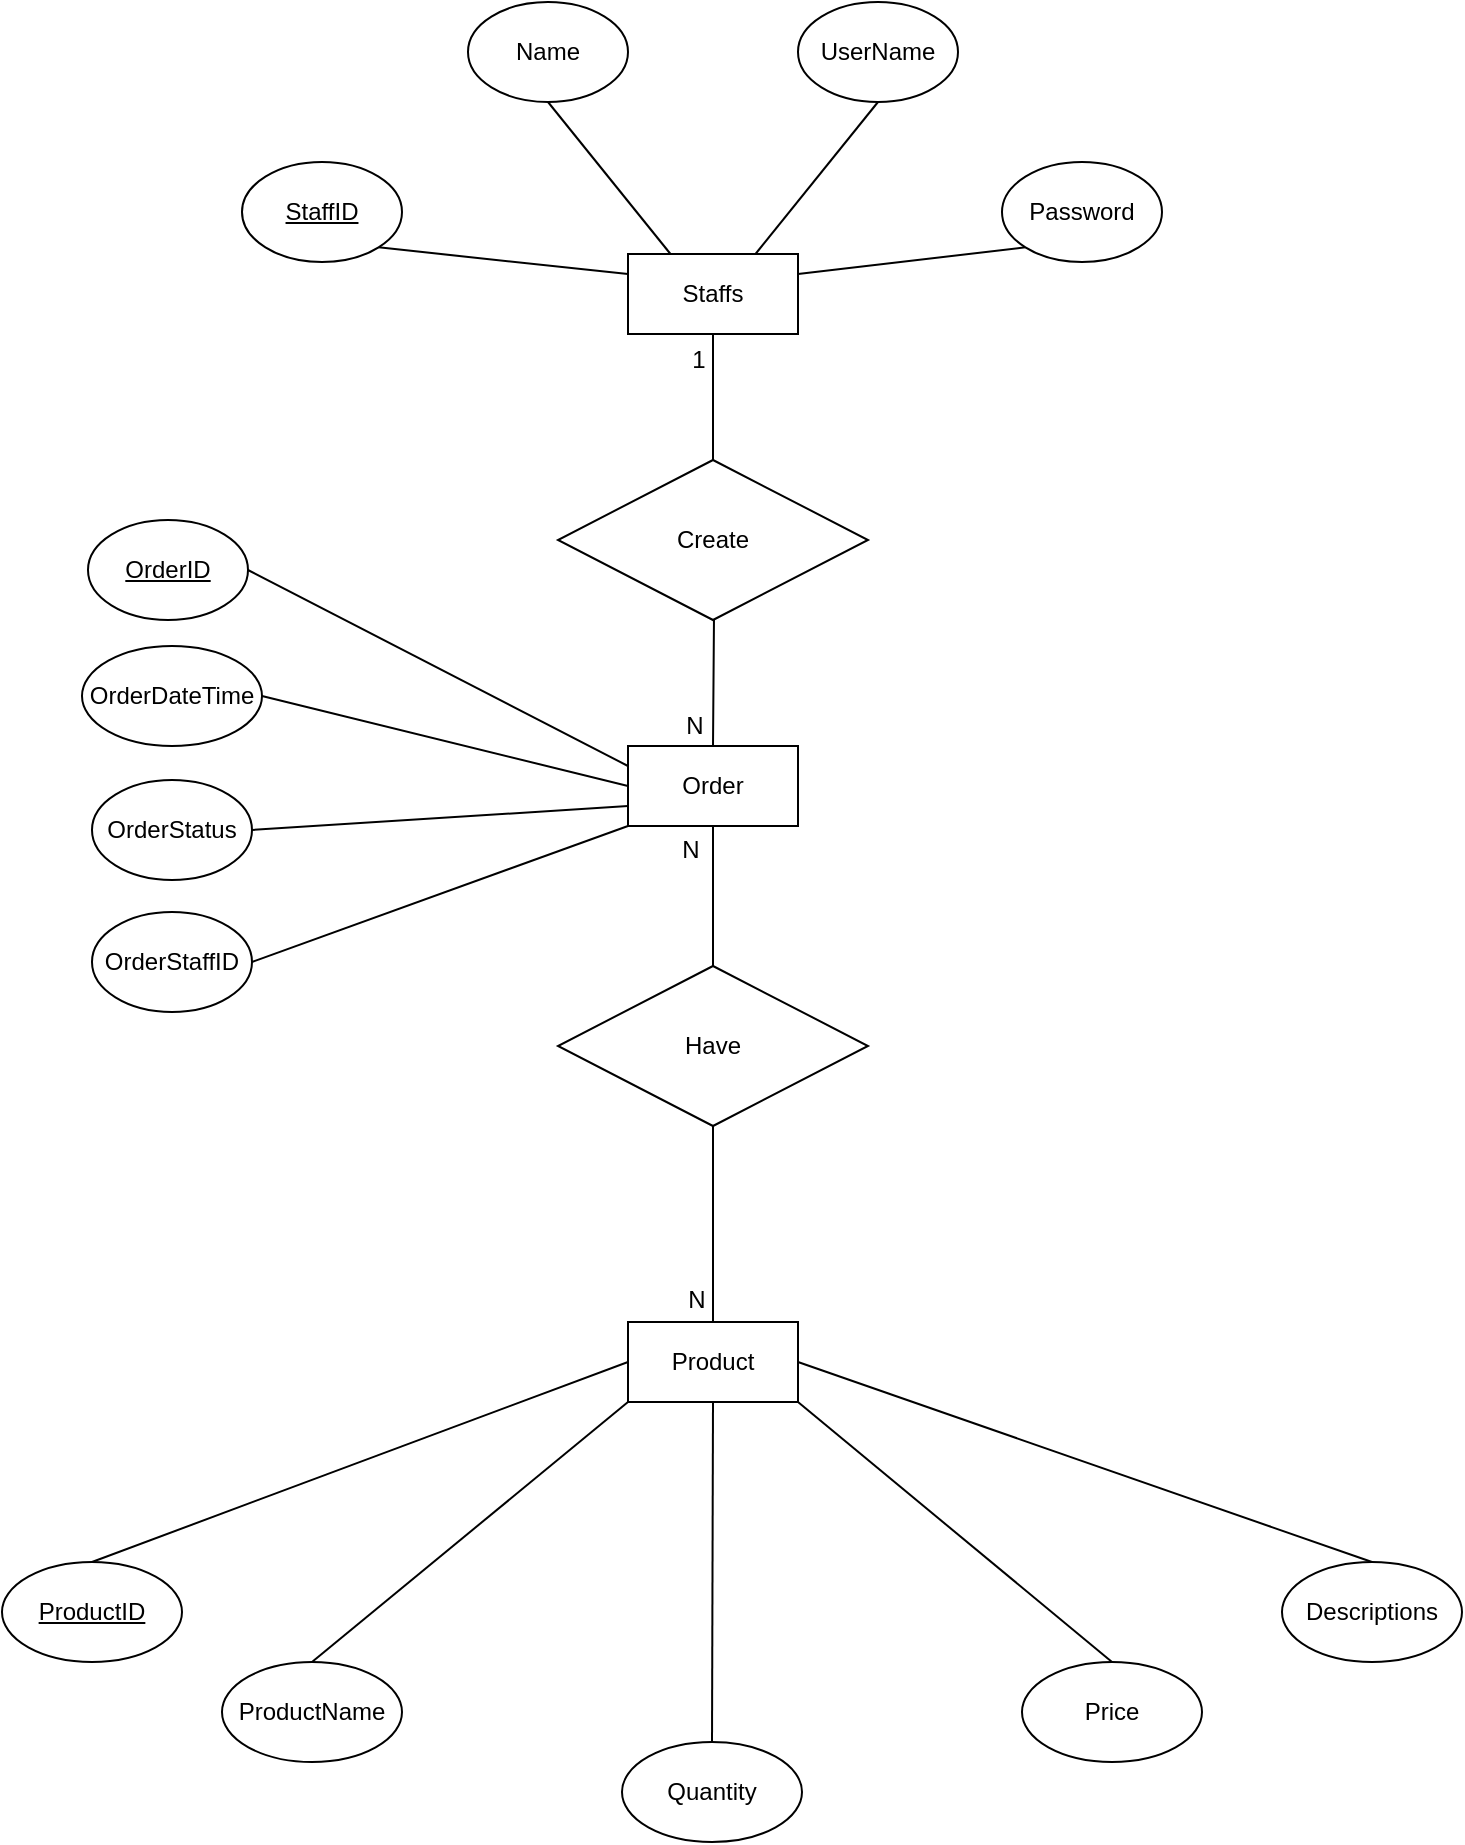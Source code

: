 <mxfile version="21.3.7" type="device" pages="3">
  <diagram id="JgaQstrq-W4Q4-6rH-1l" name="ERDConcept">
    <mxGraphModel dx="1571" dy="1011" grid="1" gridSize="10" guides="1" tooltips="1" connect="1" arrows="1" fold="1" page="1" pageScale="1" pageWidth="827" pageHeight="1169" math="0" shadow="0">
      <root>
        <mxCell id="0" />
        <mxCell id="1" parent="0" />
        <mxCell id="lVdXG0FwxOJUfhPuQGoF-38" style="rounded=0;orthogonalLoop=1;jettySize=auto;html=1;exitX=0;exitY=0.25;exitDx=0;exitDy=0;entryX=1;entryY=1;entryDx=0;entryDy=0;endArrow=none;endFill=0;" parent="1" source="lVdXG0FwxOJUfhPuQGoF-43" target="lVdXG0FwxOJUfhPuQGoF-44" edge="1">
          <mxGeometry relative="1" as="geometry" />
        </mxCell>
        <mxCell id="lVdXG0FwxOJUfhPuQGoF-39" style="rounded=0;orthogonalLoop=1;jettySize=auto;html=1;exitX=0.25;exitY=0;exitDx=0;exitDy=0;entryX=0.5;entryY=1;entryDx=0;entryDy=0;endArrow=none;endFill=0;" parent="1" source="lVdXG0FwxOJUfhPuQGoF-43" target="lVdXG0FwxOJUfhPuQGoF-45" edge="1">
          <mxGeometry relative="1" as="geometry" />
        </mxCell>
        <mxCell id="lVdXG0FwxOJUfhPuQGoF-40" style="rounded=0;orthogonalLoop=1;jettySize=auto;html=1;exitX=0.75;exitY=0;exitDx=0;exitDy=0;entryX=0.5;entryY=1;entryDx=0;entryDy=0;endArrow=none;endFill=0;" parent="1" source="lVdXG0FwxOJUfhPuQGoF-43" target="lVdXG0FwxOJUfhPuQGoF-46" edge="1">
          <mxGeometry relative="1" as="geometry" />
        </mxCell>
        <mxCell id="lVdXG0FwxOJUfhPuQGoF-41" style="rounded=0;orthogonalLoop=1;jettySize=auto;html=1;exitX=1;exitY=0.25;exitDx=0;exitDy=0;entryX=0;entryY=1;entryDx=0;entryDy=0;endArrow=none;endFill=0;" parent="1" source="lVdXG0FwxOJUfhPuQGoF-43" target="lVdXG0FwxOJUfhPuQGoF-47" edge="1">
          <mxGeometry relative="1" as="geometry" />
        </mxCell>
        <mxCell id="lVdXG0FwxOJUfhPuQGoF-42" style="edgeStyle=orthogonalEdgeStyle;rounded=0;orthogonalLoop=1;jettySize=auto;html=1;exitX=0.5;exitY=1;exitDx=0;exitDy=0;entryX=0.5;entryY=0;entryDx=0;entryDy=0;endArrow=none;endFill=0;" parent="1" source="lVdXG0FwxOJUfhPuQGoF-43" target="lVdXG0FwxOJUfhPuQGoF-54" edge="1">
          <mxGeometry relative="1" as="geometry" />
        </mxCell>
        <mxCell id="lVdXG0FwxOJUfhPuQGoF-43" value="Staffs" style="rounded=0;whiteSpace=wrap;html=1;" parent="1" vertex="1">
          <mxGeometry x="393" y="206" width="85" height="40" as="geometry" />
        </mxCell>
        <mxCell id="lVdXG0FwxOJUfhPuQGoF-44" value="&lt;u&gt;StaffID&lt;/u&gt;" style="ellipse;whiteSpace=wrap;html=1;" parent="1" vertex="1">
          <mxGeometry x="200" y="160" width="80" height="50" as="geometry" />
        </mxCell>
        <mxCell id="lVdXG0FwxOJUfhPuQGoF-45" value="Name" style="ellipse;whiteSpace=wrap;html=1;" parent="1" vertex="1">
          <mxGeometry x="313" y="80" width="80" height="50" as="geometry" />
        </mxCell>
        <mxCell id="lVdXG0FwxOJUfhPuQGoF-46" value="UserName" style="ellipse;whiteSpace=wrap;html=1;" parent="1" vertex="1">
          <mxGeometry x="478" y="80" width="80" height="50" as="geometry" />
        </mxCell>
        <mxCell id="lVdXG0FwxOJUfhPuQGoF-47" value="Password" style="ellipse;whiteSpace=wrap;html=1;" parent="1" vertex="1">
          <mxGeometry x="580" y="160" width="80" height="50" as="geometry" />
        </mxCell>
        <mxCell id="lVdXG0FwxOJUfhPuQGoF-48" style="rounded=0;orthogonalLoop=1;jettySize=auto;html=1;exitX=0;exitY=0.25;exitDx=0;exitDy=0;entryX=1;entryY=0.5;entryDx=0;entryDy=0;endArrow=none;endFill=0;" parent="1" source="lVdXG0FwxOJUfhPuQGoF-52" target="lVdXG0FwxOJUfhPuQGoF-57" edge="1">
          <mxGeometry relative="1" as="geometry" />
        </mxCell>
        <mxCell id="lVdXG0FwxOJUfhPuQGoF-49" style="rounded=0;orthogonalLoop=1;jettySize=auto;html=1;exitX=0;exitY=0.5;exitDx=0;exitDy=0;entryX=1;entryY=0.5;entryDx=0;entryDy=0;endArrow=none;endFill=0;" parent="1" source="lVdXG0FwxOJUfhPuQGoF-52" target="lVdXG0FwxOJUfhPuQGoF-58" edge="1">
          <mxGeometry relative="1" as="geometry" />
        </mxCell>
        <mxCell id="lVdXG0FwxOJUfhPuQGoF-50" style="rounded=0;orthogonalLoop=1;jettySize=auto;html=1;exitX=0;exitY=0.75;exitDx=0;exitDy=0;entryX=1;entryY=0.5;entryDx=0;entryDy=0;endArrow=none;endFill=0;" parent="1" source="lVdXG0FwxOJUfhPuQGoF-52" target="lVdXG0FwxOJUfhPuQGoF-59" edge="1">
          <mxGeometry relative="1" as="geometry" />
        </mxCell>
        <mxCell id="lVdXG0FwxOJUfhPuQGoF-51" style="edgeStyle=orthogonalEdgeStyle;rounded=0;orthogonalLoop=1;jettySize=auto;html=1;exitX=0.5;exitY=1;exitDx=0;exitDy=0;entryX=0.5;entryY=0;entryDx=0;entryDy=0;endArrow=none;endFill=0;" parent="1" source="lVdXG0FwxOJUfhPuQGoF-52" target="lVdXG0FwxOJUfhPuQGoF-61" edge="1">
          <mxGeometry relative="1" as="geometry" />
        </mxCell>
        <mxCell id="cdFLnC1GyyJsEEeeLaoK-2" style="rounded=0;orthogonalLoop=1;jettySize=auto;html=1;exitX=0;exitY=1;exitDx=0;exitDy=0;entryX=1;entryY=0.5;entryDx=0;entryDy=0;endArrow=none;endFill=0;" edge="1" parent="1" source="lVdXG0FwxOJUfhPuQGoF-52" target="cdFLnC1GyyJsEEeeLaoK-1">
          <mxGeometry relative="1" as="geometry" />
        </mxCell>
        <mxCell id="lVdXG0FwxOJUfhPuQGoF-52" value="Order" style="rounded=0;whiteSpace=wrap;html=1;" parent="1" vertex="1">
          <mxGeometry x="393" y="452" width="85" height="40" as="geometry" />
        </mxCell>
        <mxCell id="lVdXG0FwxOJUfhPuQGoF-53" style="edgeStyle=orthogonalEdgeStyle;rounded=0;orthogonalLoop=1;jettySize=auto;html=1;exitX=0.5;exitY=1;exitDx=0;exitDy=0;entryX=0.5;entryY=0;entryDx=0;entryDy=0;endArrow=none;endFill=0;" parent="1" target="lVdXG0FwxOJUfhPuQGoF-52" edge="1">
          <mxGeometry relative="1" as="geometry">
            <mxPoint x="435.5" y="321" as="sourcePoint" />
          </mxGeometry>
        </mxCell>
        <mxCell id="lVdXG0FwxOJUfhPuQGoF-54" value="Create" style="rhombus;whiteSpace=wrap;html=1;" parent="1" vertex="1">
          <mxGeometry x="358" y="309" width="155" height="80" as="geometry" />
        </mxCell>
        <mxCell id="lVdXG0FwxOJUfhPuQGoF-55" value="1" style="text;html=1;align=center;verticalAlign=middle;resizable=0;points=[];autosize=1;strokeColor=none;fillColor=none;" parent="1" vertex="1">
          <mxGeometry x="413" y="244" width="30" height="30" as="geometry" />
        </mxCell>
        <mxCell id="lVdXG0FwxOJUfhPuQGoF-56" value="N" style="text;html=1;align=center;verticalAlign=middle;resizable=0;points=[];autosize=1;strokeColor=none;fillColor=none;" parent="1" vertex="1">
          <mxGeometry x="411" y="427" width="30" height="30" as="geometry" />
        </mxCell>
        <mxCell id="lVdXG0FwxOJUfhPuQGoF-57" value="&lt;u&gt;OrderID&lt;/u&gt;" style="ellipse;whiteSpace=wrap;html=1;" parent="1" vertex="1">
          <mxGeometry x="123" y="339" width="80" height="50" as="geometry" />
        </mxCell>
        <mxCell id="lVdXG0FwxOJUfhPuQGoF-58" value="OrderDateTime" style="ellipse;whiteSpace=wrap;html=1;" parent="1" vertex="1">
          <mxGeometry x="120" y="402" width="90" height="50" as="geometry" />
        </mxCell>
        <mxCell id="lVdXG0FwxOJUfhPuQGoF-59" value="OrderStatus" style="ellipse;whiteSpace=wrap;html=1;" parent="1" vertex="1">
          <mxGeometry x="125" y="469" width="80" height="50" as="geometry" />
        </mxCell>
        <mxCell id="lVdXG0FwxOJUfhPuQGoF-60" style="edgeStyle=orthogonalEdgeStyle;rounded=0;orthogonalLoop=1;jettySize=auto;html=1;exitX=0.5;exitY=1;exitDx=0;exitDy=0;entryX=0.5;entryY=0;entryDx=0;entryDy=0;endArrow=none;endFill=0;" parent="1" source="lVdXG0FwxOJUfhPuQGoF-61" target="lVdXG0FwxOJUfhPuQGoF-68" edge="1">
          <mxGeometry relative="1" as="geometry" />
        </mxCell>
        <mxCell id="lVdXG0FwxOJUfhPuQGoF-61" value="Have" style="rhombus;whiteSpace=wrap;html=1;" parent="1" vertex="1">
          <mxGeometry x="358" y="562" width="155" height="80" as="geometry" />
        </mxCell>
        <mxCell id="lVdXG0FwxOJUfhPuQGoF-62" value="N" style="text;html=1;align=center;verticalAlign=middle;resizable=0;points=[];autosize=1;strokeColor=none;fillColor=none;" parent="1" vertex="1">
          <mxGeometry x="409" y="489" width="30" height="30" as="geometry" />
        </mxCell>
        <mxCell id="lVdXG0FwxOJUfhPuQGoF-63" style="rounded=0;orthogonalLoop=1;jettySize=auto;html=1;exitX=0;exitY=0.5;exitDx=0;exitDy=0;entryX=0.5;entryY=0;entryDx=0;entryDy=0;endArrow=none;endFill=0;" parent="1" source="lVdXG0FwxOJUfhPuQGoF-68" target="lVdXG0FwxOJUfhPuQGoF-70" edge="1">
          <mxGeometry relative="1" as="geometry" />
        </mxCell>
        <mxCell id="lVdXG0FwxOJUfhPuQGoF-64" style="rounded=0;orthogonalLoop=1;jettySize=auto;html=1;exitX=0;exitY=1;exitDx=0;exitDy=0;entryX=0.5;entryY=0;entryDx=0;entryDy=0;endArrow=none;endFill=0;" parent="1" source="lVdXG0FwxOJUfhPuQGoF-68" target="lVdXG0FwxOJUfhPuQGoF-71" edge="1">
          <mxGeometry relative="1" as="geometry" />
        </mxCell>
        <mxCell id="lVdXG0FwxOJUfhPuQGoF-65" style="rounded=0;orthogonalLoop=1;jettySize=auto;html=1;exitX=0.5;exitY=1;exitDx=0;exitDy=0;entryX=0.5;entryY=0;entryDx=0;entryDy=0;endArrow=none;endFill=0;" parent="1" source="lVdXG0FwxOJUfhPuQGoF-68" target="lVdXG0FwxOJUfhPuQGoF-72" edge="1">
          <mxGeometry relative="1" as="geometry" />
        </mxCell>
        <mxCell id="lVdXG0FwxOJUfhPuQGoF-66" style="rounded=0;orthogonalLoop=1;jettySize=auto;html=1;exitX=1;exitY=1;exitDx=0;exitDy=0;entryX=0.5;entryY=0;entryDx=0;entryDy=0;endArrow=none;endFill=0;" parent="1" source="lVdXG0FwxOJUfhPuQGoF-68" target="lVdXG0FwxOJUfhPuQGoF-73" edge="1">
          <mxGeometry relative="1" as="geometry" />
        </mxCell>
        <mxCell id="lVdXG0FwxOJUfhPuQGoF-67" style="rounded=0;orthogonalLoop=1;jettySize=auto;html=1;exitX=1;exitY=0.5;exitDx=0;exitDy=0;entryX=0.5;entryY=0;entryDx=0;entryDy=0;endArrow=none;endFill=0;" parent="1" source="lVdXG0FwxOJUfhPuQGoF-68" target="lVdXG0FwxOJUfhPuQGoF-74" edge="1">
          <mxGeometry relative="1" as="geometry" />
        </mxCell>
        <mxCell id="lVdXG0FwxOJUfhPuQGoF-68" value="Product" style="rounded=0;whiteSpace=wrap;html=1;" parent="1" vertex="1">
          <mxGeometry x="393" y="740" width="85" height="40" as="geometry" />
        </mxCell>
        <mxCell id="lVdXG0FwxOJUfhPuQGoF-69" value="N" style="text;html=1;align=center;verticalAlign=middle;resizable=0;points=[];autosize=1;strokeColor=none;fillColor=none;" parent="1" vertex="1">
          <mxGeometry x="412" y="714" width="30" height="30" as="geometry" />
        </mxCell>
        <mxCell id="lVdXG0FwxOJUfhPuQGoF-70" value="&lt;u&gt;ProductID&lt;/u&gt;" style="ellipse;whiteSpace=wrap;html=1;" parent="1" vertex="1">
          <mxGeometry x="80" y="860" width="90" height="50" as="geometry" />
        </mxCell>
        <mxCell id="lVdXG0FwxOJUfhPuQGoF-71" value="ProductName" style="ellipse;whiteSpace=wrap;html=1;" parent="1" vertex="1">
          <mxGeometry x="190" y="910" width="90" height="50" as="geometry" />
        </mxCell>
        <mxCell id="lVdXG0FwxOJUfhPuQGoF-72" value="Quantity" style="ellipse;whiteSpace=wrap;html=1;" parent="1" vertex="1">
          <mxGeometry x="390" y="950" width="90" height="50" as="geometry" />
        </mxCell>
        <mxCell id="lVdXG0FwxOJUfhPuQGoF-73" value="Price" style="ellipse;whiteSpace=wrap;html=1;" parent="1" vertex="1">
          <mxGeometry x="590" y="910" width="90" height="50" as="geometry" />
        </mxCell>
        <mxCell id="lVdXG0FwxOJUfhPuQGoF-74" value="Descriptions" style="ellipse;whiteSpace=wrap;html=1;" parent="1" vertex="1">
          <mxGeometry x="720" y="860" width="90" height="50" as="geometry" />
        </mxCell>
        <mxCell id="cdFLnC1GyyJsEEeeLaoK-1" value="OrderStaffID" style="ellipse;whiteSpace=wrap;html=1;" vertex="1" parent="1">
          <mxGeometry x="125" y="535" width="80" height="50" as="geometry" />
        </mxCell>
      </root>
    </mxGraphModel>
  </diagram>
  <diagram id="tHsa_yea_H3qmS3OMW3T" name="ERDPhysic">
    <mxGraphModel dx="909" dy="585" grid="1" gridSize="10" guides="1" tooltips="1" connect="1" arrows="1" fold="1" page="1" pageScale="1" pageWidth="827" pageHeight="1169" math="0" shadow="0">
      <root>
        <mxCell id="0" />
        <mxCell id="1" parent="0" />
        <mxCell id="Y5KOG4zF_y2cK-0o90-U-4" style="edgeStyle=orthogonalEdgeStyle;rounded=0;orthogonalLoop=1;jettySize=auto;html=1;entryX=0.5;entryY=0;entryDx=0;entryDy=0;endArrow=ERone;endFill=0;startArrow=ERmany;startFill=0;" edge="1" parent="1" source="z49KEpbpCO1K4J73DUjx-14" target="3WglA7aq1ZAWHW3G3djI-27">
          <mxGeometry relative="1" as="geometry" />
        </mxCell>
        <mxCell id="z49KEpbpCO1K4J73DUjx-14" value="Products" style="shape=table;startSize=30;container=1;collapsible=1;childLayout=tableLayout;fixedRows=1;rowLines=0;fontStyle=1;align=center;resizeLast=1;html=1;" vertex="1" parent="1">
          <mxGeometry x="530" y="190" width="180" height="180" as="geometry" />
        </mxCell>
        <mxCell id="z49KEpbpCO1K4J73DUjx-15" value="" style="shape=tableRow;horizontal=0;startSize=0;swimlaneHead=0;swimlaneBody=0;fillColor=none;collapsible=0;dropTarget=0;points=[[0,0.5],[1,0.5]];portConstraint=eastwest;top=0;left=0;right=0;bottom=1;" vertex="1" parent="z49KEpbpCO1K4J73DUjx-14">
          <mxGeometry y="30" width="180" height="30" as="geometry" />
        </mxCell>
        <mxCell id="z49KEpbpCO1K4J73DUjx-16" value="PK" style="shape=partialRectangle;connectable=0;fillColor=none;top=0;left=0;bottom=0;right=0;fontStyle=1;overflow=hidden;whiteSpace=wrap;html=1;" vertex="1" parent="z49KEpbpCO1K4J73DUjx-15">
          <mxGeometry width="30" height="30" as="geometry">
            <mxRectangle width="30" height="30" as="alternateBounds" />
          </mxGeometry>
        </mxCell>
        <mxCell id="z49KEpbpCO1K4J73DUjx-17" value="ProductID&amp;nbsp; &amp;nbsp;int" style="shape=partialRectangle;connectable=0;fillColor=none;top=0;left=0;bottom=0;right=0;align=left;spacingLeft=6;fontStyle=5;overflow=hidden;whiteSpace=wrap;html=1;" vertex="1" parent="z49KEpbpCO1K4J73DUjx-15">
          <mxGeometry x="30" width="150" height="30" as="geometry">
            <mxRectangle width="150" height="30" as="alternateBounds" />
          </mxGeometry>
        </mxCell>
        <mxCell id="z49KEpbpCO1K4J73DUjx-18" value="" style="shape=tableRow;horizontal=0;startSize=0;swimlaneHead=0;swimlaneBody=0;fillColor=none;collapsible=0;dropTarget=0;points=[[0,0.5],[1,0.5]];portConstraint=eastwest;top=0;left=0;right=0;bottom=0;" vertex="1" parent="z49KEpbpCO1K4J73DUjx-14">
          <mxGeometry y="60" width="180" height="30" as="geometry" />
        </mxCell>
        <mxCell id="z49KEpbpCO1K4J73DUjx-19" value="" style="shape=partialRectangle;connectable=0;fillColor=none;top=0;left=0;bottom=0;right=0;editable=1;overflow=hidden;whiteSpace=wrap;html=1;" vertex="1" parent="z49KEpbpCO1K4J73DUjx-18">
          <mxGeometry width="30" height="30" as="geometry">
            <mxRectangle width="30" height="30" as="alternateBounds" />
          </mxGeometry>
        </mxCell>
        <mxCell id="z49KEpbpCO1K4J73DUjx-20" value="ProductName varchar(50)" style="shape=partialRectangle;connectable=0;fillColor=none;top=0;left=0;bottom=0;right=0;align=left;spacingLeft=6;overflow=hidden;whiteSpace=wrap;html=1;" vertex="1" parent="z49KEpbpCO1K4J73DUjx-18">
          <mxGeometry x="30" width="150" height="30" as="geometry">
            <mxRectangle width="150" height="30" as="alternateBounds" />
          </mxGeometry>
        </mxCell>
        <mxCell id="z49KEpbpCO1K4J73DUjx-21" value="" style="shape=tableRow;horizontal=0;startSize=0;swimlaneHead=0;swimlaneBody=0;fillColor=none;collapsible=0;dropTarget=0;points=[[0,0.5],[1,0.5]];portConstraint=eastwest;top=0;left=0;right=0;bottom=0;" vertex="1" parent="z49KEpbpCO1K4J73DUjx-14">
          <mxGeometry y="90" width="180" height="30" as="geometry" />
        </mxCell>
        <mxCell id="z49KEpbpCO1K4J73DUjx-22" value="" style="shape=partialRectangle;connectable=0;fillColor=none;top=0;left=0;bottom=0;right=0;editable=1;overflow=hidden;whiteSpace=wrap;html=1;" vertex="1" parent="z49KEpbpCO1K4J73DUjx-21">
          <mxGeometry width="30" height="30" as="geometry">
            <mxRectangle width="30" height="30" as="alternateBounds" />
          </mxGeometry>
        </mxCell>
        <mxCell id="z49KEpbpCO1K4J73DUjx-23" value="Quantity int" style="shape=partialRectangle;connectable=0;fillColor=none;top=0;left=0;bottom=0;right=0;align=left;spacingLeft=6;overflow=hidden;whiteSpace=wrap;html=1;" vertex="1" parent="z49KEpbpCO1K4J73DUjx-21">
          <mxGeometry x="30" width="150" height="30" as="geometry">
            <mxRectangle width="150" height="30" as="alternateBounds" />
          </mxGeometry>
        </mxCell>
        <mxCell id="z49KEpbpCO1K4J73DUjx-24" value="" style="shape=tableRow;horizontal=0;startSize=0;swimlaneHead=0;swimlaneBody=0;fillColor=none;collapsible=0;dropTarget=0;points=[[0,0.5],[1,0.5]];portConstraint=eastwest;top=0;left=0;right=0;bottom=0;" vertex="1" parent="z49KEpbpCO1K4J73DUjx-14">
          <mxGeometry y="120" width="180" height="30" as="geometry" />
        </mxCell>
        <mxCell id="z49KEpbpCO1K4J73DUjx-25" value="" style="shape=partialRectangle;connectable=0;fillColor=none;top=0;left=0;bottom=0;right=0;editable=1;overflow=hidden;whiteSpace=wrap;html=1;" vertex="1" parent="z49KEpbpCO1K4J73DUjx-24">
          <mxGeometry width="30" height="30" as="geometry">
            <mxRectangle width="30" height="30" as="alternateBounds" />
          </mxGeometry>
        </mxCell>
        <mxCell id="z49KEpbpCO1K4J73DUjx-26" value="Price&amp;nbsp; decimal" style="shape=partialRectangle;connectable=0;fillColor=none;top=0;left=0;bottom=0;right=0;align=left;spacingLeft=6;overflow=hidden;whiteSpace=wrap;html=1;" vertex="1" parent="z49KEpbpCO1K4J73DUjx-24">
          <mxGeometry x="30" width="150" height="30" as="geometry">
            <mxRectangle width="150" height="30" as="alternateBounds" />
          </mxGeometry>
        </mxCell>
        <mxCell id="WW-8x6OgDhNtqKSyROHS-2" value="" style="shape=tableRow;horizontal=0;startSize=0;swimlaneHead=0;swimlaneBody=0;fillColor=none;collapsible=0;dropTarget=0;points=[[0,0.5],[1,0.5]];portConstraint=eastwest;top=0;left=0;right=0;bottom=0;" vertex="1" parent="z49KEpbpCO1K4J73DUjx-14">
          <mxGeometry y="150" width="180" height="30" as="geometry" />
        </mxCell>
        <mxCell id="WW-8x6OgDhNtqKSyROHS-3" value="" style="shape=partialRectangle;connectable=0;fillColor=none;top=0;left=0;bottom=0;right=0;editable=1;overflow=hidden;whiteSpace=wrap;html=1;" vertex="1" parent="WW-8x6OgDhNtqKSyROHS-2">
          <mxGeometry width="30" height="30" as="geometry">
            <mxRectangle width="30" height="30" as="alternateBounds" />
          </mxGeometry>
        </mxCell>
        <mxCell id="WW-8x6OgDhNtqKSyROHS-4" value="Descriptions varchar(200)" style="shape=partialRectangle;connectable=0;fillColor=none;top=0;left=0;bottom=0;right=0;align=left;spacingLeft=6;overflow=hidden;whiteSpace=wrap;html=1;" vertex="1" parent="WW-8x6OgDhNtqKSyROHS-2">
          <mxGeometry x="30" width="150" height="30" as="geometry">
            <mxRectangle width="150" height="30" as="alternateBounds" />
          </mxGeometry>
        </mxCell>
        <mxCell id="Y5KOG4zF_y2cK-0o90-U-1" style="edgeStyle=orthogonalEdgeStyle;rounded=0;orthogonalLoop=1;jettySize=auto;html=1;entryX=0.5;entryY=0;entryDx=0;entryDy=0;startArrow=ERone;startFill=0;endArrow=ERmany;endFill=0;" edge="1" parent="1" source="3WglA7aq1ZAWHW3G3djI-1" target="3WglA7aq1ZAWHW3G3djI-14">
          <mxGeometry relative="1" as="geometry" />
        </mxCell>
        <mxCell id="3WglA7aq1ZAWHW3G3djI-1" value="Staffs" style="shape=table;startSize=30;container=1;collapsible=1;childLayout=tableLayout;fixedRows=1;rowLines=0;fontStyle=1;align=center;resizeLast=1;html=1;" vertex="1" parent="1">
          <mxGeometry x="130" y="220" width="180" height="150" as="geometry" />
        </mxCell>
        <mxCell id="3WglA7aq1ZAWHW3G3djI-2" value="" style="shape=tableRow;horizontal=0;startSize=0;swimlaneHead=0;swimlaneBody=0;fillColor=none;collapsible=0;dropTarget=0;points=[[0,0.5],[1,0.5]];portConstraint=eastwest;top=0;left=0;right=0;bottom=1;" vertex="1" parent="3WglA7aq1ZAWHW3G3djI-1">
          <mxGeometry y="30" width="180" height="30" as="geometry" />
        </mxCell>
        <mxCell id="3WglA7aq1ZAWHW3G3djI-3" value="PK" style="shape=partialRectangle;connectable=0;fillColor=none;top=0;left=0;bottom=0;right=0;fontStyle=1;overflow=hidden;whiteSpace=wrap;html=1;" vertex="1" parent="3WglA7aq1ZAWHW3G3djI-2">
          <mxGeometry width="30" height="30" as="geometry">
            <mxRectangle width="30" height="30" as="alternateBounds" />
          </mxGeometry>
        </mxCell>
        <mxCell id="3WglA7aq1ZAWHW3G3djI-4" value="StaffID&amp;nbsp; int" style="shape=partialRectangle;connectable=0;fillColor=none;top=0;left=0;bottom=0;right=0;align=left;spacingLeft=6;fontStyle=5;overflow=hidden;whiteSpace=wrap;html=1;" vertex="1" parent="3WglA7aq1ZAWHW3G3djI-2">
          <mxGeometry x="30" width="150" height="30" as="geometry">
            <mxRectangle width="150" height="30" as="alternateBounds" />
          </mxGeometry>
        </mxCell>
        <mxCell id="3WglA7aq1ZAWHW3G3djI-5" value="" style="shape=tableRow;horizontal=0;startSize=0;swimlaneHead=0;swimlaneBody=0;fillColor=none;collapsible=0;dropTarget=0;points=[[0,0.5],[1,0.5]];portConstraint=eastwest;top=0;left=0;right=0;bottom=0;" vertex="1" parent="3WglA7aq1ZAWHW3G3djI-1">
          <mxGeometry y="60" width="180" height="30" as="geometry" />
        </mxCell>
        <mxCell id="3WglA7aq1ZAWHW3G3djI-6" value="" style="shape=partialRectangle;connectable=0;fillColor=none;top=0;left=0;bottom=0;right=0;editable=1;overflow=hidden;whiteSpace=wrap;html=1;" vertex="1" parent="3WglA7aq1ZAWHW3G3djI-5">
          <mxGeometry width="30" height="30" as="geometry">
            <mxRectangle width="30" height="30" as="alternateBounds" />
          </mxGeometry>
        </mxCell>
        <mxCell id="3WglA7aq1ZAWHW3G3djI-7" value="StaffName&amp;nbsp; varchar(50)" style="shape=partialRectangle;connectable=0;fillColor=none;top=0;left=0;bottom=0;right=0;align=left;spacingLeft=6;overflow=hidden;whiteSpace=wrap;html=1;" vertex="1" parent="3WglA7aq1ZAWHW3G3djI-5">
          <mxGeometry x="30" width="150" height="30" as="geometry">
            <mxRectangle width="150" height="30" as="alternateBounds" />
          </mxGeometry>
        </mxCell>
        <mxCell id="3WglA7aq1ZAWHW3G3djI-8" value="" style="shape=tableRow;horizontal=0;startSize=0;swimlaneHead=0;swimlaneBody=0;fillColor=none;collapsible=0;dropTarget=0;points=[[0,0.5],[1,0.5]];portConstraint=eastwest;top=0;left=0;right=0;bottom=0;" vertex="1" parent="3WglA7aq1ZAWHW3G3djI-1">
          <mxGeometry y="90" width="180" height="30" as="geometry" />
        </mxCell>
        <mxCell id="3WglA7aq1ZAWHW3G3djI-9" value="" style="shape=partialRectangle;connectable=0;fillColor=none;top=0;left=0;bottom=0;right=0;editable=1;overflow=hidden;whiteSpace=wrap;html=1;" vertex="1" parent="3WglA7aq1ZAWHW3G3djI-8">
          <mxGeometry width="30" height="30" as="geometry">
            <mxRectangle width="30" height="30" as="alternateBounds" />
          </mxGeometry>
        </mxCell>
        <mxCell id="3WglA7aq1ZAWHW3G3djI-10" value="UserName&amp;nbsp; varchar(50)" style="shape=partialRectangle;connectable=0;fillColor=none;top=0;left=0;bottom=0;right=0;align=left;spacingLeft=6;overflow=hidden;whiteSpace=wrap;html=1;" vertex="1" parent="3WglA7aq1ZAWHW3G3djI-8">
          <mxGeometry x="30" width="150" height="30" as="geometry">
            <mxRectangle width="150" height="30" as="alternateBounds" />
          </mxGeometry>
        </mxCell>
        <mxCell id="3WglA7aq1ZAWHW3G3djI-11" value="" style="shape=tableRow;horizontal=0;startSize=0;swimlaneHead=0;swimlaneBody=0;fillColor=none;collapsible=0;dropTarget=0;points=[[0,0.5],[1,0.5]];portConstraint=eastwest;top=0;left=0;right=0;bottom=0;" vertex="1" parent="3WglA7aq1ZAWHW3G3djI-1">
          <mxGeometry y="120" width="180" height="30" as="geometry" />
        </mxCell>
        <mxCell id="3WglA7aq1ZAWHW3G3djI-12" value="" style="shape=partialRectangle;connectable=0;fillColor=none;top=0;left=0;bottom=0;right=0;editable=1;overflow=hidden;whiteSpace=wrap;html=1;" vertex="1" parent="3WglA7aq1ZAWHW3G3djI-11">
          <mxGeometry width="30" height="30" as="geometry">
            <mxRectangle width="30" height="30" as="alternateBounds" />
          </mxGeometry>
        </mxCell>
        <mxCell id="3WglA7aq1ZAWHW3G3djI-13" value="Password&amp;nbsp; varchar(50)" style="shape=partialRectangle;connectable=0;fillColor=none;top=0;left=0;bottom=0;right=0;align=left;spacingLeft=6;overflow=hidden;whiteSpace=wrap;html=1;" vertex="1" parent="3WglA7aq1ZAWHW3G3djI-11">
          <mxGeometry x="30" width="150" height="30" as="geometry">
            <mxRectangle width="150" height="30" as="alternateBounds" />
          </mxGeometry>
        </mxCell>
        <mxCell id="3WglA7aq1ZAWHW3G3djI-14" value="Orders" style="shape=table;startSize=30;container=1;collapsible=1;childLayout=tableLayout;fixedRows=1;rowLines=0;fontStyle=1;align=center;resizeLast=1;html=1;" vertex="1" parent="1">
          <mxGeometry x="130" y="470" width="180" height="120" as="geometry" />
        </mxCell>
        <mxCell id="3WglA7aq1ZAWHW3G3djI-15" value="" style="shape=tableRow;horizontal=0;startSize=0;swimlaneHead=0;swimlaneBody=0;fillColor=none;collapsible=0;dropTarget=0;points=[[0,0.5],[1,0.5]];portConstraint=eastwest;top=0;left=0;right=0;bottom=1;" vertex="1" parent="3WglA7aq1ZAWHW3G3djI-14">
          <mxGeometry y="30" width="180" height="30" as="geometry" />
        </mxCell>
        <mxCell id="3WglA7aq1ZAWHW3G3djI-16" value="PK" style="shape=partialRectangle;connectable=0;fillColor=none;top=0;left=0;bottom=0;right=0;fontStyle=1;overflow=hidden;whiteSpace=wrap;html=1;" vertex="1" parent="3WglA7aq1ZAWHW3G3djI-15">
          <mxGeometry width="30" height="30" as="geometry">
            <mxRectangle width="30" height="30" as="alternateBounds" />
          </mxGeometry>
        </mxCell>
        <mxCell id="3WglA7aq1ZAWHW3G3djI-17" value="OrderID&amp;nbsp; int" style="shape=partialRectangle;connectable=0;fillColor=none;top=0;left=0;bottom=0;right=0;align=left;spacingLeft=6;fontStyle=5;overflow=hidden;whiteSpace=wrap;html=1;" vertex="1" parent="3WglA7aq1ZAWHW3G3djI-15">
          <mxGeometry x="30" width="150" height="30" as="geometry">
            <mxRectangle width="150" height="30" as="alternateBounds" />
          </mxGeometry>
        </mxCell>
        <mxCell id="3WglA7aq1ZAWHW3G3djI-18" value="" style="shape=tableRow;horizontal=0;startSize=0;swimlaneHead=0;swimlaneBody=0;fillColor=none;collapsible=0;dropTarget=0;points=[[0,0.5],[1,0.5]];portConstraint=eastwest;top=0;left=0;right=0;bottom=0;" vertex="1" parent="3WglA7aq1ZAWHW3G3djI-14">
          <mxGeometry y="60" width="180" height="30" as="geometry" />
        </mxCell>
        <mxCell id="3WglA7aq1ZAWHW3G3djI-19" value="" style="shape=partialRectangle;connectable=0;fillColor=none;top=0;left=0;bottom=0;right=0;editable=1;overflow=hidden;whiteSpace=wrap;html=1;" vertex="1" parent="3WglA7aq1ZAWHW3G3djI-18">
          <mxGeometry width="30" height="30" as="geometry">
            <mxRectangle width="30" height="30" as="alternateBounds" />
          </mxGeometry>
        </mxCell>
        <mxCell id="3WglA7aq1ZAWHW3G3djI-20" value="OrderDate&amp;nbsp; datetime" style="shape=partialRectangle;connectable=0;fillColor=none;top=0;left=0;bottom=0;right=0;align=left;spacingLeft=6;overflow=hidden;whiteSpace=wrap;html=1;" vertex="1" parent="3WglA7aq1ZAWHW3G3djI-18">
          <mxGeometry x="30" width="150" height="30" as="geometry">
            <mxRectangle width="150" height="30" as="alternateBounds" />
          </mxGeometry>
        </mxCell>
        <mxCell id="3WglA7aq1ZAWHW3G3djI-21" value="" style="shape=tableRow;horizontal=0;startSize=0;swimlaneHead=0;swimlaneBody=0;fillColor=none;collapsible=0;dropTarget=0;points=[[0,0.5],[1,0.5]];portConstraint=eastwest;top=0;left=0;right=0;bottom=0;" vertex="1" parent="3WglA7aq1ZAWHW3G3djI-14">
          <mxGeometry y="90" width="180" height="30" as="geometry" />
        </mxCell>
        <mxCell id="3WglA7aq1ZAWHW3G3djI-22" value="" style="shape=partialRectangle;connectable=0;fillColor=none;top=0;left=0;bottom=0;right=0;editable=1;overflow=hidden;whiteSpace=wrap;html=1;" vertex="1" parent="3WglA7aq1ZAWHW3G3djI-21">
          <mxGeometry width="30" height="30" as="geometry">
            <mxRectangle width="30" height="30" as="alternateBounds" />
          </mxGeometry>
        </mxCell>
        <mxCell id="3WglA7aq1ZAWHW3G3djI-23" value="OrderStaffID&amp;nbsp; int" style="shape=partialRectangle;connectable=0;fillColor=none;top=0;left=0;bottom=0;right=0;align=left;spacingLeft=6;overflow=hidden;whiteSpace=wrap;html=1;" vertex="1" parent="3WglA7aq1ZAWHW3G3djI-21">
          <mxGeometry x="30" width="150" height="30" as="geometry">
            <mxRectangle width="150" height="30" as="alternateBounds" />
          </mxGeometry>
        </mxCell>
        <mxCell id="3WglA7aq1ZAWHW3G3djI-27" value="OrderDetails" style="shape=table;startSize=30;container=1;collapsible=1;childLayout=tableLayout;fixedRows=1;rowLines=0;fontStyle=1;align=center;resizeLast=1;html=1;" vertex="1" parent="1">
          <mxGeometry x="530" y="470" width="180" height="150" as="geometry" />
        </mxCell>
        <mxCell id="3WglA7aq1ZAWHW3G3djI-28" value="" style="shape=tableRow;horizontal=0;startSize=0;swimlaneHead=0;swimlaneBody=0;fillColor=none;collapsible=0;dropTarget=0;points=[[0,0.5],[1,0.5]];portConstraint=eastwest;top=0;left=0;right=0;bottom=1;" vertex="1" parent="3WglA7aq1ZAWHW3G3djI-27">
          <mxGeometry y="30" width="180" height="30" as="geometry" />
        </mxCell>
        <mxCell id="3WglA7aq1ZAWHW3G3djI-29" value="PK,FK" style="shape=partialRectangle;connectable=0;fillColor=none;top=0;left=0;bottom=0;right=0;fontStyle=1;overflow=hidden;whiteSpace=wrap;html=1;" vertex="1" parent="3WglA7aq1ZAWHW3G3djI-28">
          <mxGeometry width="40" height="30" as="geometry">
            <mxRectangle width="40" height="30" as="alternateBounds" />
          </mxGeometry>
        </mxCell>
        <mxCell id="3WglA7aq1ZAWHW3G3djI-30" value="OrderID" style="shape=partialRectangle;connectable=0;fillColor=none;top=0;left=0;bottom=0;right=0;align=left;spacingLeft=6;fontStyle=5;overflow=hidden;whiteSpace=wrap;html=1;" vertex="1" parent="3WglA7aq1ZAWHW3G3djI-28">
          <mxGeometry x="40" width="140" height="30" as="geometry">
            <mxRectangle width="140" height="30" as="alternateBounds" />
          </mxGeometry>
        </mxCell>
        <mxCell id="3WglA7aq1ZAWHW3G3djI-40" value="" style="shape=tableRow;horizontal=0;startSize=0;swimlaneHead=0;swimlaneBody=0;fillColor=none;collapsible=0;dropTarget=0;points=[[0,0.5],[1,0.5]];portConstraint=eastwest;top=0;left=0;right=0;bottom=1;" vertex="1" parent="3WglA7aq1ZAWHW3G3djI-27">
          <mxGeometry y="60" width="180" height="30" as="geometry" />
        </mxCell>
        <mxCell id="3WglA7aq1ZAWHW3G3djI-41" value="PK,FK" style="shape=partialRectangle;connectable=0;fillColor=none;top=0;left=0;bottom=0;right=0;fontStyle=1;overflow=hidden;whiteSpace=wrap;html=1;" vertex="1" parent="3WglA7aq1ZAWHW3G3djI-40">
          <mxGeometry width="40" height="30" as="geometry">
            <mxRectangle width="40" height="30" as="alternateBounds" />
          </mxGeometry>
        </mxCell>
        <mxCell id="3WglA7aq1ZAWHW3G3djI-42" value="ProductID" style="shape=partialRectangle;connectable=0;fillColor=none;top=0;left=0;bottom=0;right=0;align=left;spacingLeft=6;fontStyle=5;overflow=hidden;whiteSpace=wrap;html=1;" vertex="1" parent="3WglA7aq1ZAWHW3G3djI-40">
          <mxGeometry x="40" width="140" height="30" as="geometry">
            <mxRectangle width="140" height="30" as="alternateBounds" />
          </mxGeometry>
        </mxCell>
        <mxCell id="3WglA7aq1ZAWHW3G3djI-34" value="" style="shape=tableRow;horizontal=0;startSize=0;swimlaneHead=0;swimlaneBody=0;fillColor=none;collapsible=0;dropTarget=0;points=[[0,0.5],[1,0.5]];portConstraint=eastwest;top=0;left=0;right=0;bottom=0;" vertex="1" parent="3WglA7aq1ZAWHW3G3djI-27">
          <mxGeometry y="90" width="180" height="30" as="geometry" />
        </mxCell>
        <mxCell id="3WglA7aq1ZAWHW3G3djI-35" value="" style="shape=partialRectangle;connectable=0;fillColor=none;top=0;left=0;bottom=0;right=0;editable=1;overflow=hidden;whiteSpace=wrap;html=1;" vertex="1" parent="3WglA7aq1ZAWHW3G3djI-34">
          <mxGeometry width="40" height="30" as="geometry">
            <mxRectangle width="40" height="30" as="alternateBounds" />
          </mxGeometry>
        </mxCell>
        <mxCell id="3WglA7aq1ZAWHW3G3djI-36" value="ProductStatus bool" style="shape=partialRectangle;connectable=0;fillColor=none;top=0;left=0;bottom=0;right=0;align=left;spacingLeft=6;overflow=hidden;whiteSpace=wrap;html=1;" vertex="1" parent="3WglA7aq1ZAWHW3G3djI-34">
          <mxGeometry x="40" width="140" height="30" as="geometry">
            <mxRectangle width="140" height="30" as="alternateBounds" />
          </mxGeometry>
        </mxCell>
        <mxCell id="3WglA7aq1ZAWHW3G3djI-37" value="" style="shape=tableRow;horizontal=0;startSize=0;swimlaneHead=0;swimlaneBody=0;fillColor=none;collapsible=0;dropTarget=0;points=[[0,0.5],[1,0.5]];portConstraint=eastwest;top=0;left=0;right=0;bottom=0;" vertex="1" parent="3WglA7aq1ZAWHW3G3djI-27">
          <mxGeometry y="120" width="180" height="30" as="geometry" />
        </mxCell>
        <mxCell id="3WglA7aq1ZAWHW3G3djI-38" value="" style="shape=partialRectangle;connectable=0;fillColor=none;top=0;left=0;bottom=0;right=0;editable=1;overflow=hidden;whiteSpace=wrap;html=1;" vertex="1" parent="3WglA7aq1ZAWHW3G3djI-37">
          <mxGeometry width="40" height="30" as="geometry">
            <mxRectangle width="40" height="30" as="alternateBounds" />
          </mxGeometry>
        </mxCell>
        <mxCell id="3WglA7aq1ZAWHW3G3djI-39" value="TotalAmount&amp;nbsp; int" style="shape=partialRectangle;connectable=0;fillColor=none;top=0;left=0;bottom=0;right=0;align=left;spacingLeft=6;overflow=hidden;whiteSpace=wrap;html=1;" vertex="1" parent="3WglA7aq1ZAWHW3G3djI-37">
          <mxGeometry x="40" width="140" height="30" as="geometry">
            <mxRectangle width="140" height="30" as="alternateBounds" />
          </mxGeometry>
        </mxCell>
        <mxCell id="Y5KOG4zF_y2cK-0o90-U-2" style="edgeStyle=orthogonalEdgeStyle;rounded=0;orthogonalLoop=1;jettySize=auto;html=1;entryX=0;entryY=0.5;entryDx=0;entryDy=0;startArrow=ERone;startFill=0;endArrow=ERmany;endFill=0;" edge="1" parent="1" source="3WglA7aq1ZAWHW3G3djI-18" target="3WglA7aq1ZAWHW3G3djI-40">
          <mxGeometry relative="1" as="geometry" />
        </mxCell>
      </root>
    </mxGraphModel>
  </diagram>
  <diagram id="R2lEEEUBdFMjLlhIrx00" name="Database Entity Relationship">
    <mxGraphModel dx="1080" dy="695" grid="1" gridSize="10" guides="1" tooltips="1" connect="1" arrows="1" fold="1" page="1" pageScale="1" pageWidth="850" pageHeight="1100" math="0" shadow="0">
      <root>
        <mxCell id="0" />
        <mxCell id="1" parent="0" />
        <mxCell id="8p8GSG4zEOlLAdzerZDM-1" value="Staff" style="shape=table;startSize=30;container=1;collapsible=1;childLayout=tableLayout;fixedRows=1;rowLines=0;fontStyle=1;align=center;resizeLast=1;html=1;" parent="1" vertex="1">
          <mxGeometry x="350" y="210" width="180" height="150" as="geometry" />
        </mxCell>
        <mxCell id="8p8GSG4zEOlLAdzerZDM-2" value="" style="shape=tableRow;horizontal=0;startSize=0;swimlaneHead=0;swimlaneBody=0;fillColor=none;collapsible=0;dropTarget=0;points=[[0,0.5],[1,0.5]];portConstraint=eastwest;top=0;left=0;right=0;bottom=1;" parent="8p8GSG4zEOlLAdzerZDM-1" vertex="1">
          <mxGeometry y="30" width="180" height="30" as="geometry" />
        </mxCell>
        <mxCell id="8p8GSG4zEOlLAdzerZDM-3" value="PK" style="shape=partialRectangle;connectable=0;fillColor=none;top=0;left=0;bottom=0;right=0;fontStyle=1;overflow=hidden;whiteSpace=wrap;html=1;" parent="8p8GSG4zEOlLAdzerZDM-2" vertex="1">
          <mxGeometry width="30" height="30" as="geometry">
            <mxRectangle width="30" height="30" as="alternateBounds" />
          </mxGeometry>
        </mxCell>
        <mxCell id="8p8GSG4zEOlLAdzerZDM-4" value="StaffID" style="shape=partialRectangle;connectable=0;fillColor=none;top=0;left=0;bottom=0;right=0;align=left;spacingLeft=6;fontStyle=5;overflow=hidden;whiteSpace=wrap;html=1;" parent="8p8GSG4zEOlLAdzerZDM-2" vertex="1">
          <mxGeometry x="30" width="150" height="30" as="geometry">
            <mxRectangle width="150" height="30" as="alternateBounds" />
          </mxGeometry>
        </mxCell>
        <mxCell id="8p8GSG4zEOlLAdzerZDM-5" value="" style="shape=tableRow;horizontal=0;startSize=0;swimlaneHead=0;swimlaneBody=0;fillColor=none;collapsible=0;dropTarget=0;points=[[0,0.5],[1,0.5]];portConstraint=eastwest;top=0;left=0;right=0;bottom=0;" parent="8p8GSG4zEOlLAdzerZDM-1" vertex="1">
          <mxGeometry y="60" width="180" height="30" as="geometry" />
        </mxCell>
        <mxCell id="8p8GSG4zEOlLAdzerZDM-6" value="" style="shape=partialRectangle;connectable=0;fillColor=none;top=0;left=0;bottom=0;right=0;editable=1;overflow=hidden;whiteSpace=wrap;html=1;" parent="8p8GSG4zEOlLAdzerZDM-5" vertex="1">
          <mxGeometry width="30" height="30" as="geometry">
            <mxRectangle width="30" height="30" as="alternateBounds" />
          </mxGeometry>
        </mxCell>
        <mxCell id="8p8GSG4zEOlLAdzerZDM-7" value="StaffName" style="shape=partialRectangle;connectable=0;fillColor=none;top=0;left=0;bottom=0;right=0;align=left;spacingLeft=6;overflow=hidden;whiteSpace=wrap;html=1;" parent="8p8GSG4zEOlLAdzerZDM-5" vertex="1">
          <mxGeometry x="30" width="150" height="30" as="geometry">
            <mxRectangle width="150" height="30" as="alternateBounds" />
          </mxGeometry>
        </mxCell>
        <mxCell id="8p8GSG4zEOlLAdzerZDM-8" value="" style="shape=tableRow;horizontal=0;startSize=0;swimlaneHead=0;swimlaneBody=0;fillColor=none;collapsible=0;dropTarget=0;points=[[0,0.5],[1,0.5]];portConstraint=eastwest;top=0;left=0;right=0;bottom=0;" parent="8p8GSG4zEOlLAdzerZDM-1" vertex="1">
          <mxGeometry y="90" width="180" height="30" as="geometry" />
        </mxCell>
        <mxCell id="8p8GSG4zEOlLAdzerZDM-9" value="" style="shape=partialRectangle;connectable=0;fillColor=none;top=0;left=0;bottom=0;right=0;editable=1;overflow=hidden;whiteSpace=wrap;html=1;" parent="8p8GSG4zEOlLAdzerZDM-8" vertex="1">
          <mxGeometry width="30" height="30" as="geometry">
            <mxRectangle width="30" height="30" as="alternateBounds" />
          </mxGeometry>
        </mxCell>
        <mxCell id="8p8GSG4zEOlLAdzerZDM-10" value="UserName" style="shape=partialRectangle;connectable=0;fillColor=none;top=0;left=0;bottom=0;right=0;align=left;spacingLeft=6;overflow=hidden;whiteSpace=wrap;html=1;" parent="8p8GSG4zEOlLAdzerZDM-8" vertex="1">
          <mxGeometry x="30" width="150" height="30" as="geometry">
            <mxRectangle width="150" height="30" as="alternateBounds" />
          </mxGeometry>
        </mxCell>
        <mxCell id="8p8GSG4zEOlLAdzerZDM-11" value="" style="shape=tableRow;horizontal=0;startSize=0;swimlaneHead=0;swimlaneBody=0;fillColor=none;collapsible=0;dropTarget=0;points=[[0,0.5],[1,0.5]];portConstraint=eastwest;top=0;left=0;right=0;bottom=0;" parent="8p8GSG4zEOlLAdzerZDM-1" vertex="1">
          <mxGeometry y="120" width="180" height="30" as="geometry" />
        </mxCell>
        <mxCell id="8p8GSG4zEOlLAdzerZDM-12" value="" style="shape=partialRectangle;connectable=0;fillColor=none;top=0;left=0;bottom=0;right=0;editable=1;overflow=hidden;whiteSpace=wrap;html=1;" parent="8p8GSG4zEOlLAdzerZDM-11" vertex="1">
          <mxGeometry width="30" height="30" as="geometry">
            <mxRectangle width="30" height="30" as="alternateBounds" />
          </mxGeometry>
        </mxCell>
        <mxCell id="8p8GSG4zEOlLAdzerZDM-13" value="Password" style="shape=partialRectangle;connectable=0;fillColor=none;top=0;left=0;bottom=0;right=0;align=left;spacingLeft=6;overflow=hidden;whiteSpace=wrap;html=1;" parent="8p8GSG4zEOlLAdzerZDM-11" vertex="1">
          <mxGeometry x="30" width="150" height="30" as="geometry">
            <mxRectangle width="150" height="30" as="alternateBounds" />
          </mxGeometry>
        </mxCell>
        <mxCell id="8p8GSG4zEOlLAdzerZDM-19" value="Order" style="shape=table;startSize=30;container=1;collapsible=1;childLayout=tableLayout;fixedRows=1;rowLines=0;fontStyle=1;align=center;resizeLast=1;html=1;" parent="1" vertex="1">
          <mxGeometry x="360" y="420" width="180" height="150" as="geometry" />
        </mxCell>
        <mxCell id="8p8GSG4zEOlLAdzerZDM-20" value="" style="shape=tableRow;horizontal=0;startSize=0;swimlaneHead=0;swimlaneBody=0;fillColor=none;collapsible=0;dropTarget=0;points=[[0,0.5],[1,0.5]];portConstraint=eastwest;top=0;left=0;right=0;bottom=1;" parent="8p8GSG4zEOlLAdzerZDM-19" vertex="1">
          <mxGeometry y="30" width="180" height="30" as="geometry" />
        </mxCell>
        <mxCell id="8p8GSG4zEOlLAdzerZDM-21" value="PK" style="shape=partialRectangle;connectable=0;fillColor=none;top=0;left=0;bottom=0;right=0;fontStyle=1;overflow=hidden;whiteSpace=wrap;html=1;" parent="8p8GSG4zEOlLAdzerZDM-20" vertex="1">
          <mxGeometry width="30" height="30" as="geometry">
            <mxRectangle width="30" height="30" as="alternateBounds" />
          </mxGeometry>
        </mxCell>
        <mxCell id="8p8GSG4zEOlLAdzerZDM-22" value="OrderID" style="shape=partialRectangle;connectable=0;fillColor=none;top=0;left=0;bottom=0;right=0;align=left;spacingLeft=6;fontStyle=5;overflow=hidden;whiteSpace=wrap;html=1;" parent="8p8GSG4zEOlLAdzerZDM-20" vertex="1">
          <mxGeometry x="30" width="150" height="30" as="geometry">
            <mxRectangle width="150" height="30" as="alternateBounds" />
          </mxGeometry>
        </mxCell>
        <mxCell id="8p8GSG4zEOlLAdzerZDM-23" value="" style="shape=tableRow;horizontal=0;startSize=0;swimlaneHead=0;swimlaneBody=0;fillColor=none;collapsible=0;dropTarget=0;points=[[0,0.5],[1,0.5]];portConstraint=eastwest;top=0;left=0;right=0;bottom=0;" parent="8p8GSG4zEOlLAdzerZDM-19" vertex="1">
          <mxGeometry y="60" width="180" height="30" as="geometry" />
        </mxCell>
        <mxCell id="8p8GSG4zEOlLAdzerZDM-24" value="FK" style="shape=partialRectangle;connectable=0;fillColor=none;top=0;left=0;bottom=0;right=0;editable=1;overflow=hidden;whiteSpace=wrap;html=1;" parent="8p8GSG4zEOlLAdzerZDM-23" vertex="1">
          <mxGeometry width="30" height="30" as="geometry">
            <mxRectangle width="30" height="30" as="alternateBounds" />
          </mxGeometry>
        </mxCell>
        <mxCell id="8p8GSG4zEOlLAdzerZDM-25" value="StaffID" style="shape=partialRectangle;connectable=0;fillColor=none;top=0;left=0;bottom=0;right=0;align=left;spacingLeft=6;overflow=hidden;whiteSpace=wrap;html=1;" parent="8p8GSG4zEOlLAdzerZDM-23" vertex="1">
          <mxGeometry x="30" width="150" height="30" as="geometry">
            <mxRectangle width="150" height="30" as="alternateBounds" />
          </mxGeometry>
        </mxCell>
        <mxCell id="8p8GSG4zEOlLAdzerZDM-26" value="" style="shape=tableRow;horizontal=0;startSize=0;swimlaneHead=0;swimlaneBody=0;fillColor=none;collapsible=0;dropTarget=0;points=[[0,0.5],[1,0.5]];portConstraint=eastwest;top=0;left=0;right=0;bottom=0;" parent="8p8GSG4zEOlLAdzerZDM-19" vertex="1">
          <mxGeometry y="90" width="180" height="30" as="geometry" />
        </mxCell>
        <mxCell id="8p8GSG4zEOlLAdzerZDM-27" value="" style="shape=partialRectangle;connectable=0;fillColor=none;top=0;left=0;bottom=0;right=0;editable=1;overflow=hidden;whiteSpace=wrap;html=1;" parent="8p8GSG4zEOlLAdzerZDM-26" vertex="1">
          <mxGeometry width="30" height="30" as="geometry">
            <mxRectangle width="30" height="30" as="alternateBounds" />
          </mxGeometry>
        </mxCell>
        <mxCell id="8p8GSG4zEOlLAdzerZDM-28" value="OrderDate" style="shape=partialRectangle;connectable=0;fillColor=none;top=0;left=0;bottom=0;right=0;align=left;spacingLeft=6;overflow=hidden;whiteSpace=wrap;html=1;" parent="8p8GSG4zEOlLAdzerZDM-26" vertex="1">
          <mxGeometry x="30" width="150" height="30" as="geometry">
            <mxRectangle width="150" height="30" as="alternateBounds" />
          </mxGeometry>
        </mxCell>
        <mxCell id="8p8GSG4zEOlLAdzerZDM-29" value="" style="shape=tableRow;horizontal=0;startSize=0;swimlaneHead=0;swimlaneBody=0;fillColor=none;collapsible=0;dropTarget=0;points=[[0,0.5],[1,0.5]];portConstraint=eastwest;top=0;left=0;right=0;bottom=0;" parent="8p8GSG4zEOlLAdzerZDM-19" vertex="1">
          <mxGeometry y="120" width="180" height="30" as="geometry" />
        </mxCell>
        <mxCell id="8p8GSG4zEOlLAdzerZDM-30" value="" style="shape=partialRectangle;connectable=0;fillColor=none;top=0;left=0;bottom=0;right=0;editable=1;overflow=hidden;whiteSpace=wrap;html=1;" parent="8p8GSG4zEOlLAdzerZDM-29" vertex="1">
          <mxGeometry width="30" height="30" as="geometry">
            <mxRectangle width="30" height="30" as="alternateBounds" />
          </mxGeometry>
        </mxCell>
        <mxCell id="8p8GSG4zEOlLAdzerZDM-31" value="Status" style="shape=partialRectangle;connectable=0;fillColor=none;top=0;left=0;bottom=0;right=0;align=left;spacingLeft=6;overflow=hidden;whiteSpace=wrap;html=1;" parent="8p8GSG4zEOlLAdzerZDM-29" vertex="1">
          <mxGeometry x="30" width="150" height="30" as="geometry">
            <mxRectangle width="150" height="30" as="alternateBounds" />
          </mxGeometry>
        </mxCell>
        <mxCell id="hKRXTITjCRrqed6X5zev-7" style="edgeStyle=orthogonalEdgeStyle;rounded=0;orthogonalLoop=1;jettySize=auto;html=1;exitX=0;exitY=0.5;exitDx=0;exitDy=0;startArrow=ERone;startFill=0;endArrow=ERoneToMany;endFill=0;entryX=0;entryY=0.5;entryDx=0;entryDy=0;" parent="1" source="8p8GSG4zEOlLAdzerZDM-2" target="8p8GSG4zEOlLAdzerZDM-23" edge="1">
          <mxGeometry relative="1" as="geometry">
            <mxPoint x="530" y="490" as="targetPoint" />
          </mxGeometry>
        </mxCell>
        <mxCell id="hKRXTITjCRrqed6X5zev-21" value="OrderDetails" style="shape=table;startSize=30;container=1;collapsible=1;childLayout=tableLayout;fixedRows=1;rowLines=0;fontStyle=1;align=center;resizeLast=1;html=1;whiteSpace=wrap;" parent="1" vertex="1">
          <mxGeometry x="360" y="630" width="180" height="150" as="geometry" />
        </mxCell>
        <mxCell id="hKRXTITjCRrqed6X5zev-22" value="" style="shape=tableRow;horizontal=0;startSize=0;swimlaneHead=0;swimlaneBody=0;fillColor=none;collapsible=0;dropTarget=0;points=[[0,0.5],[1,0.5]];portConstraint=eastwest;top=0;left=0;right=0;bottom=0;html=1;" parent="hKRXTITjCRrqed6X5zev-21" vertex="1">
          <mxGeometry y="30" width="180" height="30" as="geometry" />
        </mxCell>
        <mxCell id="hKRXTITjCRrqed6X5zev-23" value="PK,FK1" style="shape=partialRectangle;connectable=0;fillColor=none;top=0;left=0;bottom=0;right=0;fontStyle=1;overflow=hidden;html=1;whiteSpace=wrap;" parent="hKRXTITjCRrqed6X5zev-22" vertex="1">
          <mxGeometry width="60" height="30" as="geometry">
            <mxRectangle width="60" height="30" as="alternateBounds" />
          </mxGeometry>
        </mxCell>
        <mxCell id="hKRXTITjCRrqed6X5zev-24" value="OrderID" style="shape=partialRectangle;connectable=0;fillColor=none;top=0;left=0;bottom=0;right=0;align=left;spacingLeft=6;fontStyle=5;overflow=hidden;html=1;whiteSpace=wrap;" parent="hKRXTITjCRrqed6X5zev-22" vertex="1">
          <mxGeometry x="60" width="120" height="30" as="geometry">
            <mxRectangle width="120" height="30" as="alternateBounds" />
          </mxGeometry>
        </mxCell>
        <mxCell id="hKRXTITjCRrqed6X5zev-25" value="" style="shape=tableRow;horizontal=0;startSize=0;swimlaneHead=0;swimlaneBody=0;fillColor=none;collapsible=0;dropTarget=0;points=[[0,0.5],[1,0.5]];portConstraint=eastwest;top=0;left=0;right=0;bottom=1;html=1;" parent="hKRXTITjCRrqed6X5zev-21" vertex="1">
          <mxGeometry y="60" width="180" height="30" as="geometry" />
        </mxCell>
        <mxCell id="hKRXTITjCRrqed6X5zev-26" value="PK,FK2" style="shape=partialRectangle;connectable=0;fillColor=none;top=0;left=0;bottom=0;right=0;fontStyle=1;overflow=hidden;html=1;whiteSpace=wrap;" parent="hKRXTITjCRrqed6X5zev-25" vertex="1">
          <mxGeometry width="60" height="30" as="geometry">
            <mxRectangle width="60" height="30" as="alternateBounds" />
          </mxGeometry>
        </mxCell>
        <mxCell id="hKRXTITjCRrqed6X5zev-27" value="ProductID" style="shape=partialRectangle;connectable=0;fillColor=none;top=0;left=0;bottom=0;right=0;align=left;spacingLeft=6;fontStyle=5;overflow=hidden;html=1;whiteSpace=wrap;" parent="hKRXTITjCRrqed6X5zev-25" vertex="1">
          <mxGeometry x="60" width="120" height="30" as="geometry">
            <mxRectangle width="120" height="30" as="alternateBounds" />
          </mxGeometry>
        </mxCell>
        <mxCell id="hKRXTITjCRrqed6X5zev-28" value="" style="shape=tableRow;horizontal=0;startSize=0;swimlaneHead=0;swimlaneBody=0;fillColor=none;collapsible=0;dropTarget=0;points=[[0,0.5],[1,0.5]];portConstraint=eastwest;top=0;left=0;right=0;bottom=0;html=1;" parent="hKRXTITjCRrqed6X5zev-21" vertex="1">
          <mxGeometry y="90" width="180" height="30" as="geometry" />
        </mxCell>
        <mxCell id="hKRXTITjCRrqed6X5zev-29" value="" style="shape=partialRectangle;connectable=0;fillColor=none;top=0;left=0;bottom=0;right=0;editable=1;overflow=hidden;html=1;whiteSpace=wrap;" parent="hKRXTITjCRrqed6X5zev-28" vertex="1">
          <mxGeometry width="60" height="30" as="geometry">
            <mxRectangle width="60" height="30" as="alternateBounds" />
          </mxGeometry>
        </mxCell>
        <mxCell id="hKRXTITjCRrqed6X5zev-30" value="Price" style="shape=partialRectangle;connectable=0;fillColor=none;top=0;left=0;bottom=0;right=0;align=left;spacingLeft=6;overflow=hidden;html=1;whiteSpace=wrap;" parent="hKRXTITjCRrqed6X5zev-28" vertex="1">
          <mxGeometry x="60" width="120" height="30" as="geometry">
            <mxRectangle width="120" height="30" as="alternateBounds" />
          </mxGeometry>
        </mxCell>
        <mxCell id="hKRXTITjCRrqed6X5zev-31" value="" style="shape=tableRow;horizontal=0;startSize=0;swimlaneHead=0;swimlaneBody=0;fillColor=none;collapsible=0;dropTarget=0;points=[[0,0.5],[1,0.5]];portConstraint=eastwest;top=0;left=0;right=0;bottom=0;html=1;" parent="hKRXTITjCRrqed6X5zev-21" vertex="1">
          <mxGeometry y="120" width="180" height="30" as="geometry" />
        </mxCell>
        <mxCell id="hKRXTITjCRrqed6X5zev-32" value="" style="shape=partialRectangle;connectable=0;fillColor=none;top=0;left=0;bottom=0;right=0;editable=1;overflow=hidden;html=1;whiteSpace=wrap;" parent="hKRXTITjCRrqed6X5zev-31" vertex="1">
          <mxGeometry width="60" height="30" as="geometry">
            <mxRectangle width="60" height="30" as="alternateBounds" />
          </mxGeometry>
        </mxCell>
        <mxCell id="hKRXTITjCRrqed6X5zev-33" value="Quantity" style="shape=partialRectangle;connectable=0;fillColor=none;top=0;left=0;bottom=0;right=0;align=left;spacingLeft=6;overflow=hidden;html=1;whiteSpace=wrap;" parent="hKRXTITjCRrqed6X5zev-31" vertex="1">
          <mxGeometry x="60" width="120" height="30" as="geometry">
            <mxRectangle width="120" height="30" as="alternateBounds" />
          </mxGeometry>
        </mxCell>
        <mxCell id="hKRXTITjCRrqed6X5zev-34" style="edgeStyle=orthogonalEdgeStyle;rounded=0;orthogonalLoop=1;jettySize=auto;html=1;exitX=0;exitY=0.5;exitDx=0;exitDy=0;entryX=0;entryY=0.5;entryDx=0;entryDy=0;endArrow=ERoneToMany;endFill=0;startArrow=ERone;startFill=0;" parent="1" source="8p8GSG4zEOlLAdzerZDM-20" target="hKRXTITjCRrqed6X5zev-22" edge="1">
          <mxGeometry relative="1" as="geometry" />
        </mxCell>
        <mxCell id="hKRXTITjCRrqed6X5zev-35" value="Product" style="shape=table;startSize=30;container=1;collapsible=1;childLayout=tableLayout;fixedRows=1;rowLines=0;fontStyle=1;align=center;resizeLast=1;html=1;" parent="1" vertex="1">
          <mxGeometry x="360" y="830" width="180" height="150" as="geometry" />
        </mxCell>
        <mxCell id="hKRXTITjCRrqed6X5zev-36" value="" style="shape=tableRow;horizontal=0;startSize=0;swimlaneHead=0;swimlaneBody=0;fillColor=none;collapsible=0;dropTarget=0;points=[[0,0.5],[1,0.5]];portConstraint=eastwest;top=0;left=0;right=0;bottom=1;" parent="hKRXTITjCRrqed6X5zev-35" vertex="1">
          <mxGeometry y="30" width="180" height="30" as="geometry" />
        </mxCell>
        <mxCell id="hKRXTITjCRrqed6X5zev-37" value="PK" style="shape=partialRectangle;connectable=0;fillColor=none;top=0;left=0;bottom=0;right=0;fontStyle=1;overflow=hidden;whiteSpace=wrap;html=1;" parent="hKRXTITjCRrqed6X5zev-36" vertex="1">
          <mxGeometry width="30" height="30" as="geometry">
            <mxRectangle width="30" height="30" as="alternateBounds" />
          </mxGeometry>
        </mxCell>
        <mxCell id="hKRXTITjCRrqed6X5zev-38" value="ProductID" style="shape=partialRectangle;connectable=0;fillColor=none;top=0;left=0;bottom=0;right=0;align=left;spacingLeft=6;fontStyle=5;overflow=hidden;whiteSpace=wrap;html=1;" parent="hKRXTITjCRrqed6X5zev-36" vertex="1">
          <mxGeometry x="30" width="150" height="30" as="geometry">
            <mxRectangle width="150" height="30" as="alternateBounds" />
          </mxGeometry>
        </mxCell>
        <mxCell id="hKRXTITjCRrqed6X5zev-39" value="" style="shape=tableRow;horizontal=0;startSize=0;swimlaneHead=0;swimlaneBody=0;fillColor=none;collapsible=0;dropTarget=0;points=[[0,0.5],[1,0.5]];portConstraint=eastwest;top=0;left=0;right=0;bottom=0;" parent="hKRXTITjCRrqed6X5zev-35" vertex="1">
          <mxGeometry y="60" width="180" height="30" as="geometry" />
        </mxCell>
        <mxCell id="hKRXTITjCRrqed6X5zev-40" value="" style="shape=partialRectangle;connectable=0;fillColor=none;top=0;left=0;bottom=0;right=0;editable=1;overflow=hidden;whiteSpace=wrap;html=1;" parent="hKRXTITjCRrqed6X5zev-39" vertex="1">
          <mxGeometry width="30" height="30" as="geometry">
            <mxRectangle width="30" height="30" as="alternateBounds" />
          </mxGeometry>
        </mxCell>
        <mxCell id="hKRXTITjCRrqed6X5zev-41" value="ProductName" style="shape=partialRectangle;connectable=0;fillColor=none;top=0;left=0;bottom=0;right=0;align=left;spacingLeft=6;overflow=hidden;whiteSpace=wrap;html=1;" parent="hKRXTITjCRrqed6X5zev-39" vertex="1">
          <mxGeometry x="30" width="150" height="30" as="geometry">
            <mxRectangle width="150" height="30" as="alternateBounds" />
          </mxGeometry>
        </mxCell>
        <mxCell id="hKRXTITjCRrqed6X5zev-42" value="" style="shape=tableRow;horizontal=0;startSize=0;swimlaneHead=0;swimlaneBody=0;fillColor=none;collapsible=0;dropTarget=0;points=[[0,0.5],[1,0.5]];portConstraint=eastwest;top=0;left=0;right=0;bottom=0;" parent="hKRXTITjCRrqed6X5zev-35" vertex="1">
          <mxGeometry y="90" width="180" height="30" as="geometry" />
        </mxCell>
        <mxCell id="hKRXTITjCRrqed6X5zev-43" value="" style="shape=partialRectangle;connectable=0;fillColor=none;top=0;left=0;bottom=0;right=0;editable=1;overflow=hidden;whiteSpace=wrap;html=1;" parent="hKRXTITjCRrqed6X5zev-42" vertex="1">
          <mxGeometry width="30" height="30" as="geometry">
            <mxRectangle width="30" height="30" as="alternateBounds" />
          </mxGeometry>
        </mxCell>
        <mxCell id="hKRXTITjCRrqed6X5zev-44" value="Descriptions" style="shape=partialRectangle;connectable=0;fillColor=none;top=0;left=0;bottom=0;right=0;align=left;spacingLeft=6;overflow=hidden;whiteSpace=wrap;html=1;" parent="hKRXTITjCRrqed6X5zev-42" vertex="1">
          <mxGeometry x="30" width="150" height="30" as="geometry">
            <mxRectangle width="150" height="30" as="alternateBounds" />
          </mxGeometry>
        </mxCell>
        <mxCell id="hKRXTITjCRrqed6X5zev-45" value="" style="shape=tableRow;horizontal=0;startSize=0;swimlaneHead=0;swimlaneBody=0;fillColor=none;collapsible=0;dropTarget=0;points=[[0,0.5],[1,0.5]];portConstraint=eastwest;top=0;left=0;right=0;bottom=0;" parent="hKRXTITjCRrqed6X5zev-35" vertex="1">
          <mxGeometry y="120" width="180" height="30" as="geometry" />
        </mxCell>
        <mxCell id="hKRXTITjCRrqed6X5zev-46" value="" style="shape=partialRectangle;connectable=0;fillColor=none;top=0;left=0;bottom=0;right=0;editable=1;overflow=hidden;whiteSpace=wrap;html=1;" parent="hKRXTITjCRrqed6X5zev-45" vertex="1">
          <mxGeometry width="30" height="30" as="geometry">
            <mxRectangle width="30" height="30" as="alternateBounds" />
          </mxGeometry>
        </mxCell>
        <mxCell id="hKRXTITjCRrqed6X5zev-47" value="Quantity" style="shape=partialRectangle;connectable=0;fillColor=none;top=0;left=0;bottom=0;right=0;align=left;spacingLeft=6;overflow=hidden;whiteSpace=wrap;html=1;" parent="hKRXTITjCRrqed6X5zev-45" vertex="1">
          <mxGeometry x="30" width="150" height="30" as="geometry">
            <mxRectangle width="150" height="30" as="alternateBounds" />
          </mxGeometry>
        </mxCell>
        <mxCell id="hKRXTITjCRrqed6X5zev-48" style="edgeStyle=orthogonalEdgeStyle;rounded=0;orthogonalLoop=1;jettySize=auto;html=1;exitX=0;exitY=0.5;exitDx=0;exitDy=0;entryX=0;entryY=0.5;entryDx=0;entryDy=0;startArrow=ERone;startFill=0;endArrow=ERoneToMany;endFill=0;" parent="1" source="hKRXTITjCRrqed6X5zev-36" target="hKRXTITjCRrqed6X5zev-25" edge="1">
          <mxGeometry relative="1" as="geometry" />
        </mxCell>
      </root>
    </mxGraphModel>
  </diagram>
</mxfile>

